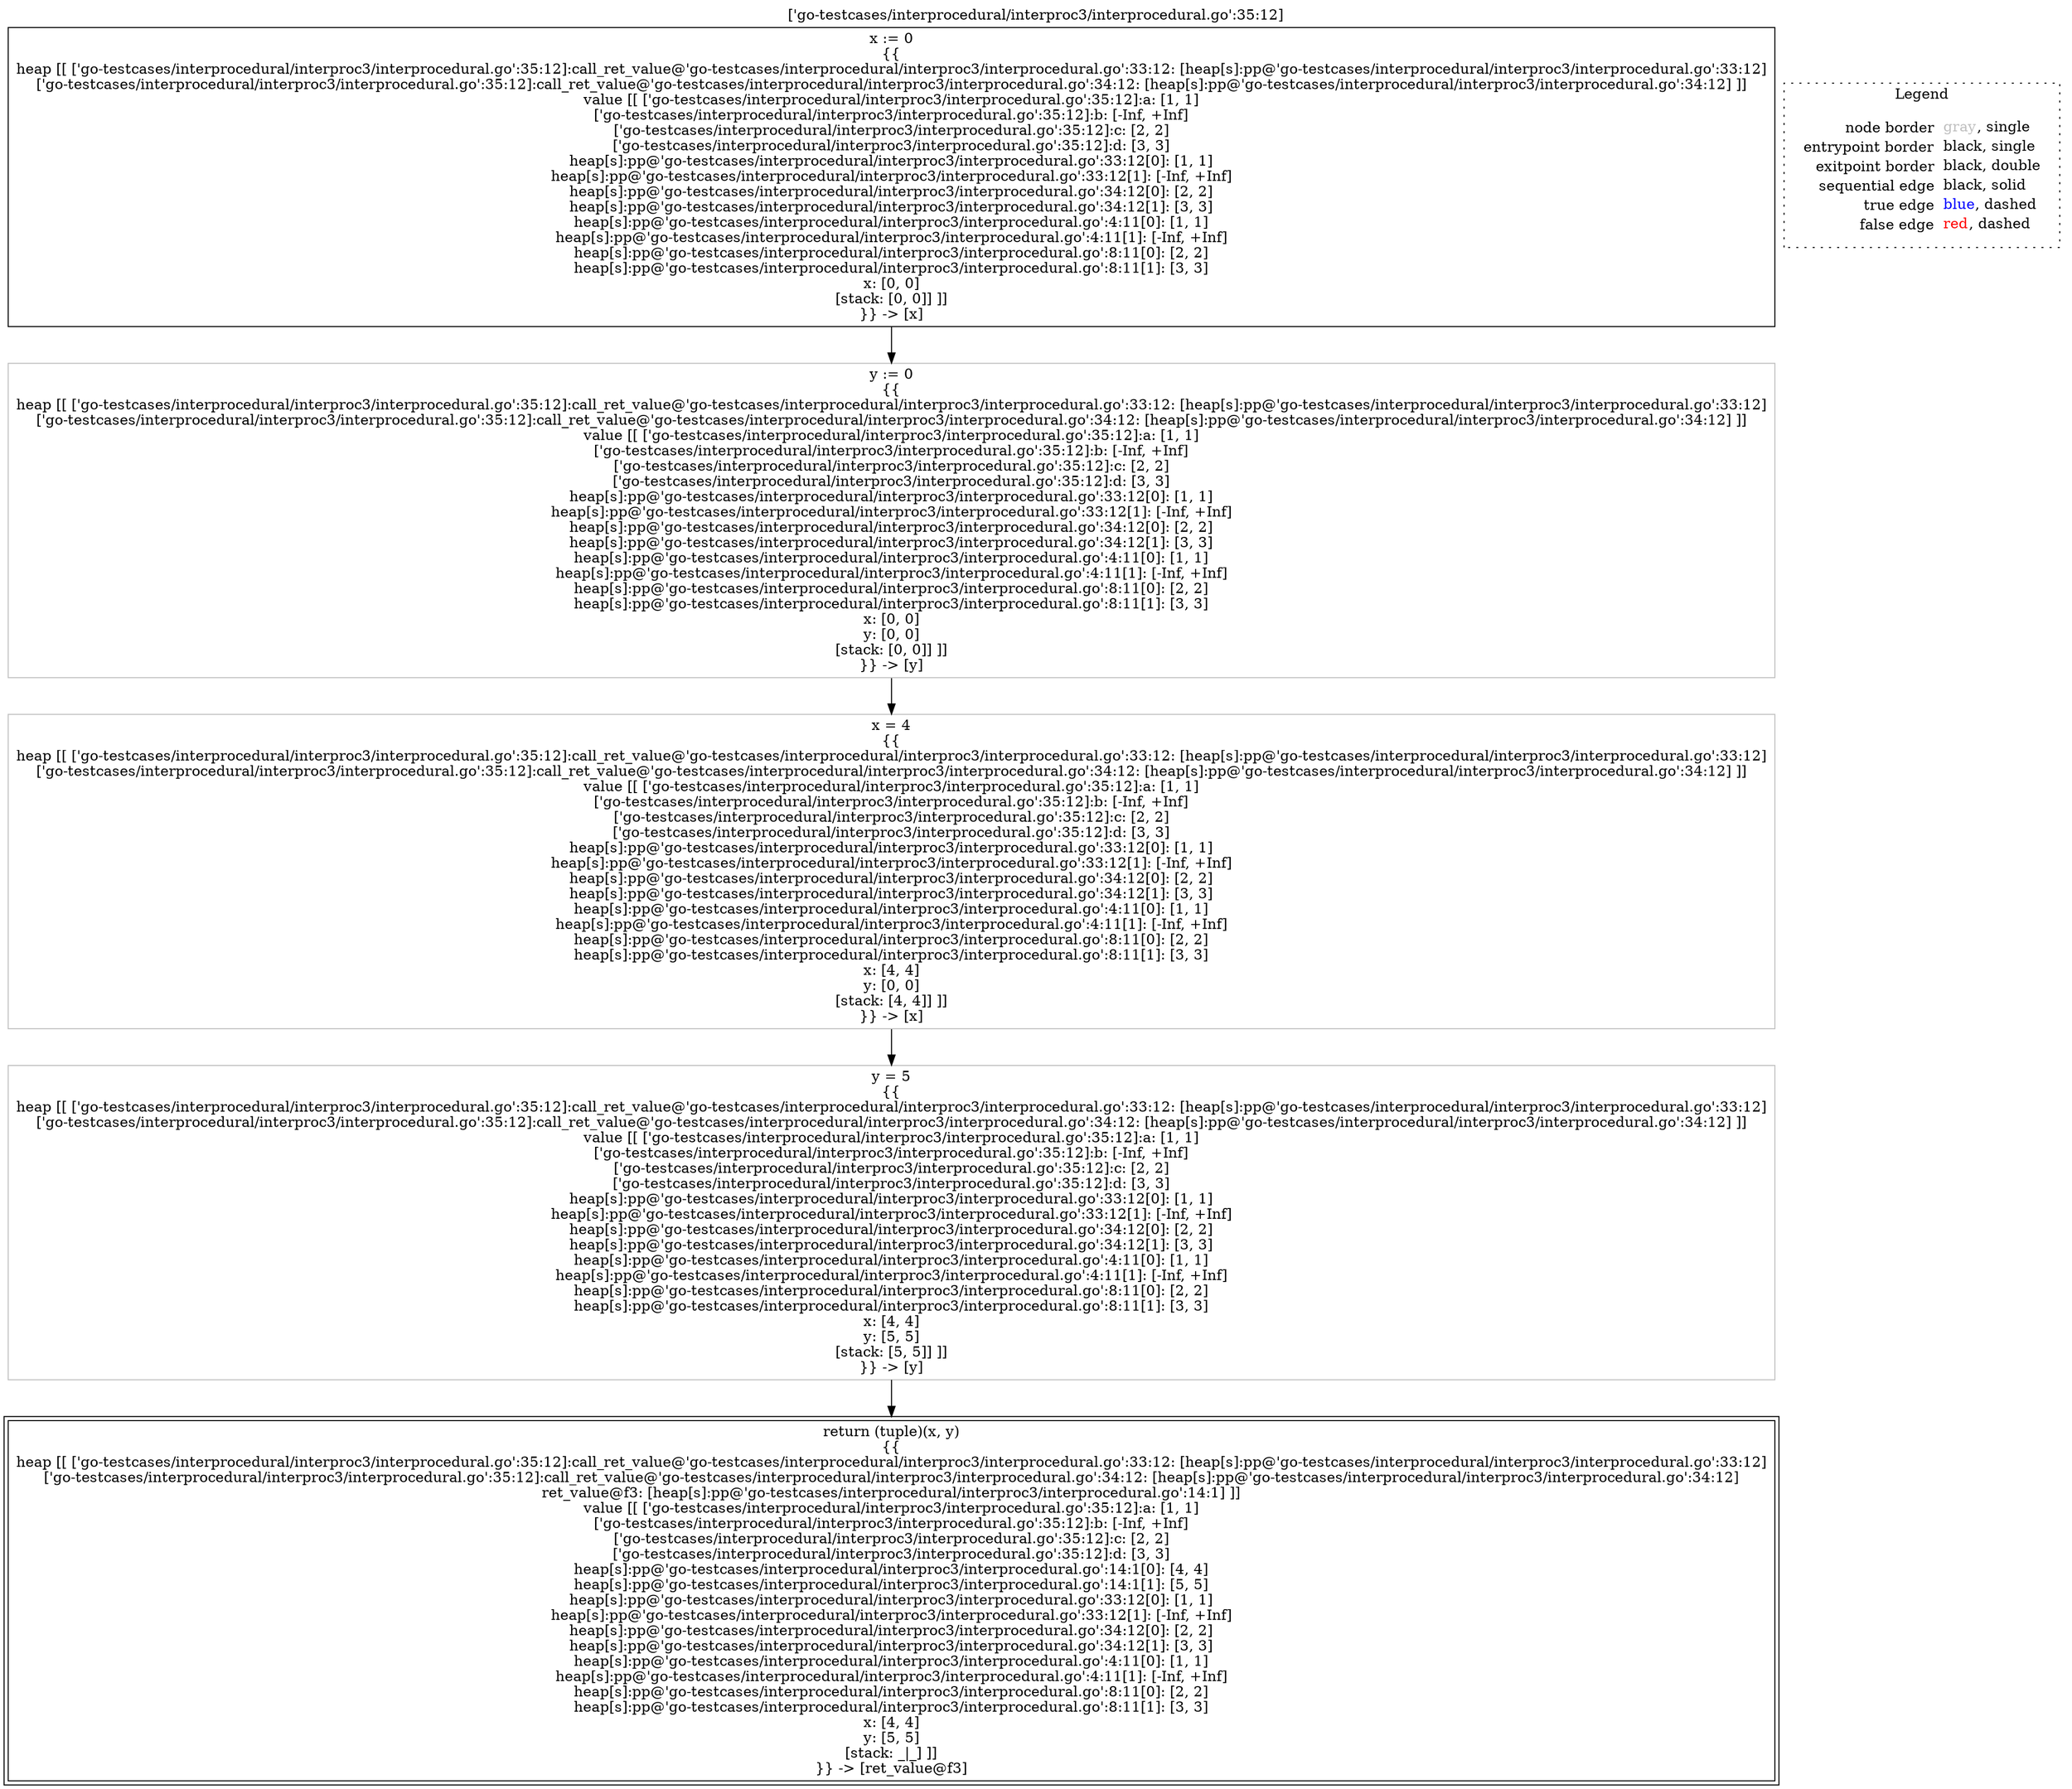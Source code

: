 digraph {
	labelloc="t";
	label="['go-testcases/interprocedural/interproc3/interprocedural.go':35:12]";
	"node0" [shape="rect",color="black",label=<x := 0<BR/>{{<BR/>heap [[ ['go-testcases/interprocedural/interproc3/interprocedural.go':35:12]:call_ret_value@'go-testcases/interprocedural/interproc3/interprocedural.go':33:12: [heap[s]:pp@'go-testcases/interprocedural/interproc3/interprocedural.go':33:12]<BR/>['go-testcases/interprocedural/interproc3/interprocedural.go':35:12]:call_ret_value@'go-testcases/interprocedural/interproc3/interprocedural.go':34:12: [heap[s]:pp@'go-testcases/interprocedural/interproc3/interprocedural.go':34:12] ]]<BR/>value [[ ['go-testcases/interprocedural/interproc3/interprocedural.go':35:12]:a: [1, 1]<BR/>['go-testcases/interprocedural/interproc3/interprocedural.go':35:12]:b: [-Inf, +Inf]<BR/>['go-testcases/interprocedural/interproc3/interprocedural.go':35:12]:c: [2, 2]<BR/>['go-testcases/interprocedural/interproc3/interprocedural.go':35:12]:d: [3, 3]<BR/>heap[s]:pp@'go-testcases/interprocedural/interproc3/interprocedural.go':33:12[0]: [1, 1]<BR/>heap[s]:pp@'go-testcases/interprocedural/interproc3/interprocedural.go':33:12[1]: [-Inf, +Inf]<BR/>heap[s]:pp@'go-testcases/interprocedural/interproc3/interprocedural.go':34:12[0]: [2, 2]<BR/>heap[s]:pp@'go-testcases/interprocedural/interproc3/interprocedural.go':34:12[1]: [3, 3]<BR/>heap[s]:pp@'go-testcases/interprocedural/interproc3/interprocedural.go':4:11[0]: [1, 1]<BR/>heap[s]:pp@'go-testcases/interprocedural/interproc3/interprocedural.go':4:11[1]: [-Inf, +Inf]<BR/>heap[s]:pp@'go-testcases/interprocedural/interproc3/interprocedural.go':8:11[0]: [2, 2]<BR/>heap[s]:pp@'go-testcases/interprocedural/interproc3/interprocedural.go':8:11[1]: [3, 3]<BR/>x: [0, 0]<BR/>[stack: [0, 0]] ]]<BR/>}} -&gt; [x]>];
	"node1" [shape="rect",color="gray",label=<y := 0<BR/>{{<BR/>heap [[ ['go-testcases/interprocedural/interproc3/interprocedural.go':35:12]:call_ret_value@'go-testcases/interprocedural/interproc3/interprocedural.go':33:12: [heap[s]:pp@'go-testcases/interprocedural/interproc3/interprocedural.go':33:12]<BR/>['go-testcases/interprocedural/interproc3/interprocedural.go':35:12]:call_ret_value@'go-testcases/interprocedural/interproc3/interprocedural.go':34:12: [heap[s]:pp@'go-testcases/interprocedural/interproc3/interprocedural.go':34:12] ]]<BR/>value [[ ['go-testcases/interprocedural/interproc3/interprocedural.go':35:12]:a: [1, 1]<BR/>['go-testcases/interprocedural/interproc3/interprocedural.go':35:12]:b: [-Inf, +Inf]<BR/>['go-testcases/interprocedural/interproc3/interprocedural.go':35:12]:c: [2, 2]<BR/>['go-testcases/interprocedural/interproc3/interprocedural.go':35:12]:d: [3, 3]<BR/>heap[s]:pp@'go-testcases/interprocedural/interproc3/interprocedural.go':33:12[0]: [1, 1]<BR/>heap[s]:pp@'go-testcases/interprocedural/interproc3/interprocedural.go':33:12[1]: [-Inf, +Inf]<BR/>heap[s]:pp@'go-testcases/interprocedural/interproc3/interprocedural.go':34:12[0]: [2, 2]<BR/>heap[s]:pp@'go-testcases/interprocedural/interproc3/interprocedural.go':34:12[1]: [3, 3]<BR/>heap[s]:pp@'go-testcases/interprocedural/interproc3/interprocedural.go':4:11[0]: [1, 1]<BR/>heap[s]:pp@'go-testcases/interprocedural/interproc3/interprocedural.go':4:11[1]: [-Inf, +Inf]<BR/>heap[s]:pp@'go-testcases/interprocedural/interproc3/interprocedural.go':8:11[0]: [2, 2]<BR/>heap[s]:pp@'go-testcases/interprocedural/interproc3/interprocedural.go':8:11[1]: [3, 3]<BR/>x: [0, 0]<BR/>y: [0, 0]<BR/>[stack: [0, 0]] ]]<BR/>}} -&gt; [y]>];
	"node2" [shape="rect",color="gray",label=<y = 5<BR/>{{<BR/>heap [[ ['go-testcases/interprocedural/interproc3/interprocedural.go':35:12]:call_ret_value@'go-testcases/interprocedural/interproc3/interprocedural.go':33:12: [heap[s]:pp@'go-testcases/interprocedural/interproc3/interprocedural.go':33:12]<BR/>['go-testcases/interprocedural/interproc3/interprocedural.go':35:12]:call_ret_value@'go-testcases/interprocedural/interproc3/interprocedural.go':34:12: [heap[s]:pp@'go-testcases/interprocedural/interproc3/interprocedural.go':34:12] ]]<BR/>value [[ ['go-testcases/interprocedural/interproc3/interprocedural.go':35:12]:a: [1, 1]<BR/>['go-testcases/interprocedural/interproc3/interprocedural.go':35:12]:b: [-Inf, +Inf]<BR/>['go-testcases/interprocedural/interproc3/interprocedural.go':35:12]:c: [2, 2]<BR/>['go-testcases/interprocedural/interproc3/interprocedural.go':35:12]:d: [3, 3]<BR/>heap[s]:pp@'go-testcases/interprocedural/interproc3/interprocedural.go':33:12[0]: [1, 1]<BR/>heap[s]:pp@'go-testcases/interprocedural/interproc3/interprocedural.go':33:12[1]: [-Inf, +Inf]<BR/>heap[s]:pp@'go-testcases/interprocedural/interproc3/interprocedural.go':34:12[0]: [2, 2]<BR/>heap[s]:pp@'go-testcases/interprocedural/interproc3/interprocedural.go':34:12[1]: [3, 3]<BR/>heap[s]:pp@'go-testcases/interprocedural/interproc3/interprocedural.go':4:11[0]: [1, 1]<BR/>heap[s]:pp@'go-testcases/interprocedural/interproc3/interprocedural.go':4:11[1]: [-Inf, +Inf]<BR/>heap[s]:pp@'go-testcases/interprocedural/interproc3/interprocedural.go':8:11[0]: [2, 2]<BR/>heap[s]:pp@'go-testcases/interprocedural/interproc3/interprocedural.go':8:11[1]: [3, 3]<BR/>x: [4, 4]<BR/>y: [5, 5]<BR/>[stack: [5, 5]] ]]<BR/>}} -&gt; [y]>];
	"node3" [shape="rect",color="gray",label=<x = 4<BR/>{{<BR/>heap [[ ['go-testcases/interprocedural/interproc3/interprocedural.go':35:12]:call_ret_value@'go-testcases/interprocedural/interproc3/interprocedural.go':33:12: [heap[s]:pp@'go-testcases/interprocedural/interproc3/interprocedural.go':33:12]<BR/>['go-testcases/interprocedural/interproc3/interprocedural.go':35:12]:call_ret_value@'go-testcases/interprocedural/interproc3/interprocedural.go':34:12: [heap[s]:pp@'go-testcases/interprocedural/interproc3/interprocedural.go':34:12] ]]<BR/>value [[ ['go-testcases/interprocedural/interproc3/interprocedural.go':35:12]:a: [1, 1]<BR/>['go-testcases/interprocedural/interproc3/interprocedural.go':35:12]:b: [-Inf, +Inf]<BR/>['go-testcases/interprocedural/interproc3/interprocedural.go':35:12]:c: [2, 2]<BR/>['go-testcases/interprocedural/interproc3/interprocedural.go':35:12]:d: [3, 3]<BR/>heap[s]:pp@'go-testcases/interprocedural/interproc3/interprocedural.go':33:12[0]: [1, 1]<BR/>heap[s]:pp@'go-testcases/interprocedural/interproc3/interprocedural.go':33:12[1]: [-Inf, +Inf]<BR/>heap[s]:pp@'go-testcases/interprocedural/interproc3/interprocedural.go':34:12[0]: [2, 2]<BR/>heap[s]:pp@'go-testcases/interprocedural/interproc3/interprocedural.go':34:12[1]: [3, 3]<BR/>heap[s]:pp@'go-testcases/interprocedural/interproc3/interprocedural.go':4:11[0]: [1, 1]<BR/>heap[s]:pp@'go-testcases/interprocedural/interproc3/interprocedural.go':4:11[1]: [-Inf, +Inf]<BR/>heap[s]:pp@'go-testcases/interprocedural/interproc3/interprocedural.go':8:11[0]: [2, 2]<BR/>heap[s]:pp@'go-testcases/interprocedural/interproc3/interprocedural.go':8:11[1]: [3, 3]<BR/>x: [4, 4]<BR/>y: [0, 0]<BR/>[stack: [4, 4]] ]]<BR/>}} -&gt; [x]>];
	"node4" [shape="rect",color="black",peripheries="2",label=<return (tuple)(x, y)<BR/>{{<BR/>heap [[ ['go-testcases/interprocedural/interproc3/interprocedural.go':35:12]:call_ret_value@'go-testcases/interprocedural/interproc3/interprocedural.go':33:12: [heap[s]:pp@'go-testcases/interprocedural/interproc3/interprocedural.go':33:12]<BR/>['go-testcases/interprocedural/interproc3/interprocedural.go':35:12]:call_ret_value@'go-testcases/interprocedural/interproc3/interprocedural.go':34:12: [heap[s]:pp@'go-testcases/interprocedural/interproc3/interprocedural.go':34:12]<BR/>ret_value@f3: [heap[s]:pp@'go-testcases/interprocedural/interproc3/interprocedural.go':14:1] ]]<BR/>value [[ ['go-testcases/interprocedural/interproc3/interprocedural.go':35:12]:a: [1, 1]<BR/>['go-testcases/interprocedural/interproc3/interprocedural.go':35:12]:b: [-Inf, +Inf]<BR/>['go-testcases/interprocedural/interproc3/interprocedural.go':35:12]:c: [2, 2]<BR/>['go-testcases/interprocedural/interproc3/interprocedural.go':35:12]:d: [3, 3]<BR/>heap[s]:pp@'go-testcases/interprocedural/interproc3/interprocedural.go':14:1[0]: [4, 4]<BR/>heap[s]:pp@'go-testcases/interprocedural/interproc3/interprocedural.go':14:1[1]: [5, 5]<BR/>heap[s]:pp@'go-testcases/interprocedural/interproc3/interprocedural.go':33:12[0]: [1, 1]<BR/>heap[s]:pp@'go-testcases/interprocedural/interproc3/interprocedural.go':33:12[1]: [-Inf, +Inf]<BR/>heap[s]:pp@'go-testcases/interprocedural/interproc3/interprocedural.go':34:12[0]: [2, 2]<BR/>heap[s]:pp@'go-testcases/interprocedural/interproc3/interprocedural.go':34:12[1]: [3, 3]<BR/>heap[s]:pp@'go-testcases/interprocedural/interproc3/interprocedural.go':4:11[0]: [1, 1]<BR/>heap[s]:pp@'go-testcases/interprocedural/interproc3/interprocedural.go':4:11[1]: [-Inf, +Inf]<BR/>heap[s]:pp@'go-testcases/interprocedural/interproc3/interprocedural.go':8:11[0]: [2, 2]<BR/>heap[s]:pp@'go-testcases/interprocedural/interproc3/interprocedural.go':8:11[1]: [3, 3]<BR/>x: [4, 4]<BR/>y: [5, 5]<BR/>[stack: _|_] ]]<BR/>}} -&gt; [ret_value@f3]>];
	"node1" -> "node3" [color="black"];
	"node2" -> "node4" [color="black"];
	"node0" -> "node1" [color="black"];
	"node3" -> "node2" [color="black"];
subgraph cluster_legend {
	label="Legend";
	style=dotted;
	node [shape=plaintext];
	"legend" [label=<<table border="0" cellpadding="2" cellspacing="0" cellborder="0"><tr><td align="right">node border&nbsp;</td><td align="left"><font color="gray">gray</font>, single</td></tr><tr><td align="right">entrypoint border&nbsp;</td><td align="left"><font color="black">black</font>, single</td></tr><tr><td align="right">exitpoint border&nbsp;</td><td align="left"><font color="black">black</font>, double</td></tr><tr><td align="right">sequential edge&nbsp;</td><td align="left"><font color="black">black</font>, solid</td></tr><tr><td align="right">true edge&nbsp;</td><td align="left"><font color="blue">blue</font>, dashed</td></tr><tr><td align="right">false edge&nbsp;</td><td align="left"><font color="red">red</font>, dashed</td></tr></table>>];
}

}
